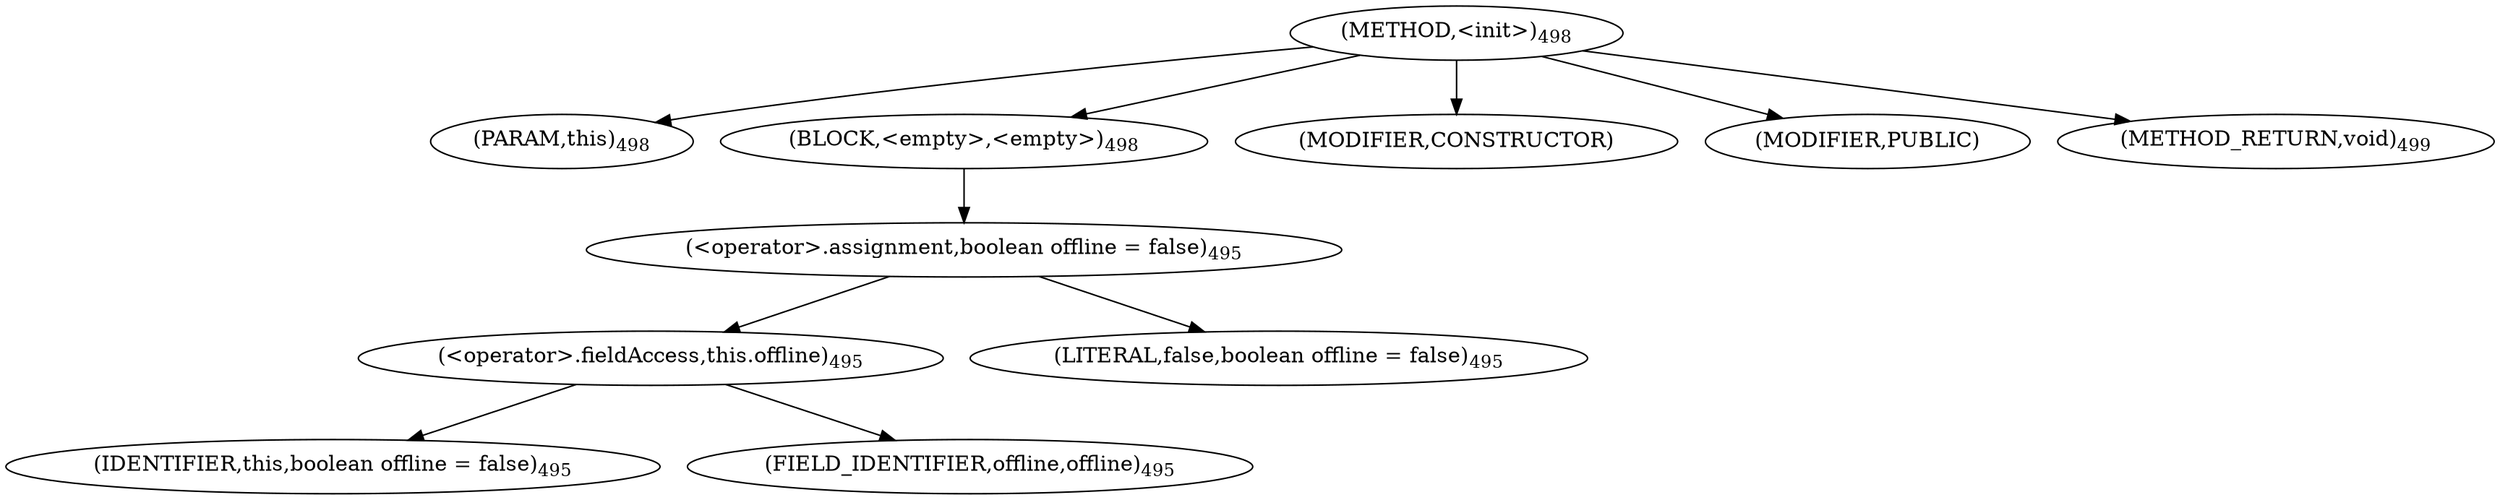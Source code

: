 digraph "&lt;init&gt;" {  
"1525" [label = <(METHOD,&lt;init&gt;)<SUB>498</SUB>> ]
"1526" [label = <(PARAM,this)<SUB>498</SUB>> ]
"1527" [label = <(BLOCK,&lt;empty&gt;,&lt;empty&gt;)<SUB>498</SUB>> ]
"1528" [label = <(&lt;operator&gt;.assignment,boolean offline = false)<SUB>495</SUB>> ]
"1529" [label = <(&lt;operator&gt;.fieldAccess,this.offline)<SUB>495</SUB>> ]
"1530" [label = <(IDENTIFIER,this,boolean offline = false)<SUB>495</SUB>> ]
"1531" [label = <(FIELD_IDENTIFIER,offline,offline)<SUB>495</SUB>> ]
"1532" [label = <(LITERAL,false,boolean offline = false)<SUB>495</SUB>> ]
"1533" [label = <(MODIFIER,CONSTRUCTOR)> ]
"1534" [label = <(MODIFIER,PUBLIC)> ]
"1535" [label = <(METHOD_RETURN,void)<SUB>499</SUB>> ]
  "1525" -> "1526" 
  "1525" -> "1527" 
  "1525" -> "1533" 
  "1525" -> "1534" 
  "1525" -> "1535" 
  "1527" -> "1528" 
  "1528" -> "1529" 
  "1528" -> "1532" 
  "1529" -> "1530" 
  "1529" -> "1531" 
}
